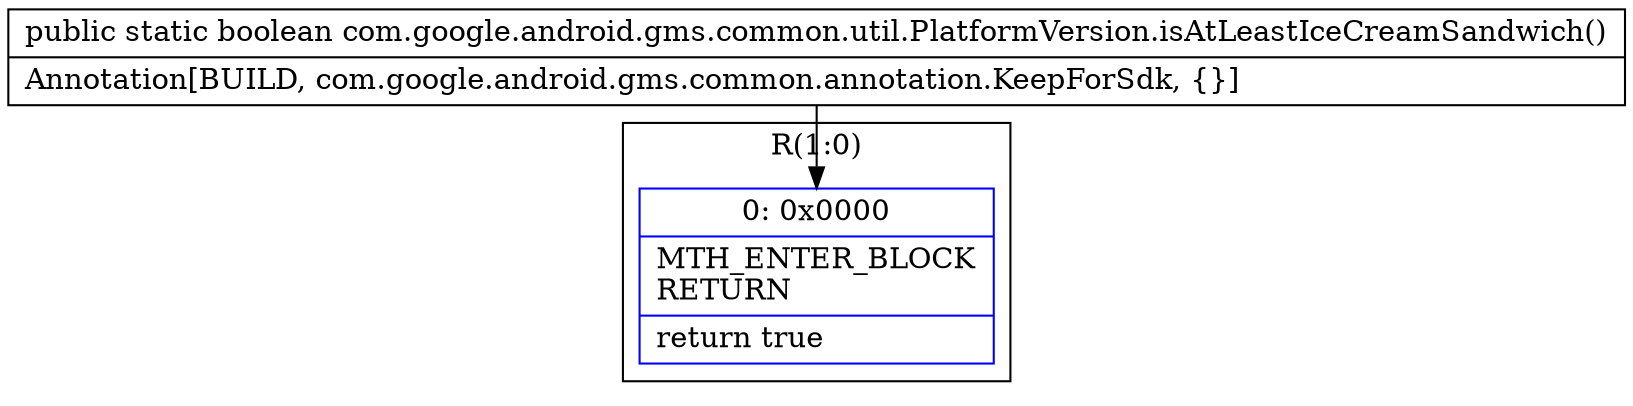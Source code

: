 digraph "CFG forcom.google.android.gms.common.util.PlatformVersion.isAtLeastIceCreamSandwich()Z" {
subgraph cluster_Region_1038481942 {
label = "R(1:0)";
node [shape=record,color=blue];
Node_0 [shape=record,label="{0\:\ 0x0000|MTH_ENTER_BLOCK\lRETURN\l|return true\l}"];
}
MethodNode[shape=record,label="{public static boolean com.google.android.gms.common.util.PlatformVersion.isAtLeastIceCreamSandwich()  | Annotation[BUILD, com.google.android.gms.common.annotation.KeepForSdk, \{\}]\l}"];
MethodNode -> Node_0;
}

